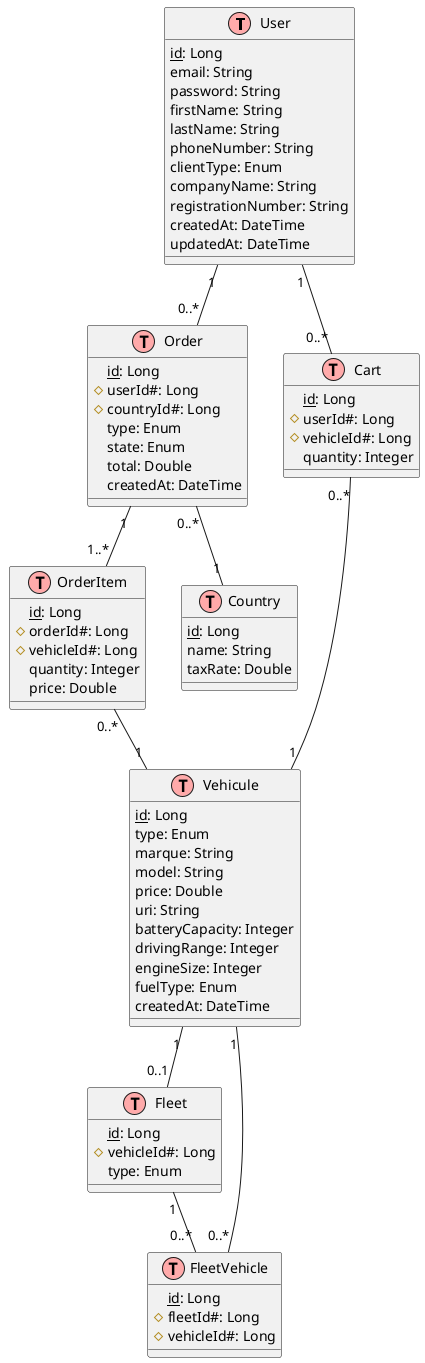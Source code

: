 @startuml Driver Cart - Database Schema

!define table(x) class x << (T,#FFAAAA) >>
!define primary_key(x) <u>x</u>
!define foreign_key(x) #x#

table(User) {
  primary_key(id): Long
  email: String
  password: String
  firstName: String
  lastName: String
  phoneNumber: String
  clientType: Enum
  companyName: String
  registrationNumber: String
  createdAt: DateTime
  updatedAt: DateTime
}

table(Vehicule) {
  primary_key(id): Long
  type: Enum
  marque: String
  model: String
  price: Double
  uri: String
  batteryCapacity: Integer
  drivingRange: Integer
  engineSize: Integer
  fuelType: Enum
  createdAt: DateTime
}

table(Order) {
  primary_key(id): Long
  foreign_key(userId): Long
  foreign_key(countryId): Long
  type: Enum
  state: Enum
  total: Double
  createdAt: DateTime
}

table(OrderItem) {
  primary_key(id): Long
  foreign_key(orderId): Long
  foreign_key(vehicleId): Long
  quantity: Integer
  price: Double
}

table(Cart) {
  primary_key(id): Long
  foreign_key(userId): Long
  foreign_key(vehicleId): Long
  quantity: Integer
}

table(Country) {
  primary_key(id): Long
  name: String
  taxRate: Double
}

table(Fleet) {
  primary_key(id): Long
  foreign_key(vehicleId): Long
  type: Enum
}

table(FleetVehicle) {
  primary_key(id): Long
  foreign_key(fleetId): Long
  foreign_key(vehicleId): Long
}

User "1" -- "0..*" Order
Order "1" -- "1..*" OrderItem
OrderItem "0..*" -- "1" Vehicule
User "1" -- "0..*" Cart
Cart "0..*" -- "1" Vehicule
Order "0..*" -- "1" Country
Vehicule "1" -- "0..1" Fleet
Fleet "1" -- "0..*" FleetVehicle
FleetVehicle "0..*" -- "1" Vehicule

@enduml
